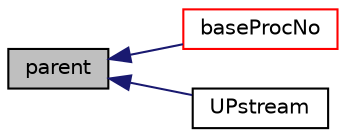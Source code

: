 digraph "parent"
{
  bgcolor="transparent";
  edge [fontname="Helvetica",fontsize="10",labelfontname="Helvetica",labelfontsize="10"];
  node [fontname="Helvetica",fontsize="10",shape=record];
  rankdir="LR";
  Node1 [label="parent",height=0.2,width=0.4,color="black", fillcolor="grey75", style="filled", fontcolor="black"];
  Node1 -> Node2 [dir="back",color="midnightblue",fontsize="10",style="solid",fontname="Helvetica"];
  Node2 [label="baseProcNo",height=0.2,width=0.4,color="red",URL="$a02861.html#afd48a2b11255cc392b5873ea401c8884",tooltip="Return physical processor number (i.e. processor number in. "];
  Node1 -> Node3 [dir="back",color="midnightblue",fontsize="10",style="solid",fontname="Helvetica"];
  Node3 [label="UPstream",height=0.2,width=0.4,color="black",URL="$a02861.html#a47ca3cebb1145f967f56f63a7fac7f0c",tooltip="Construct given optional buffer size. "];
}
